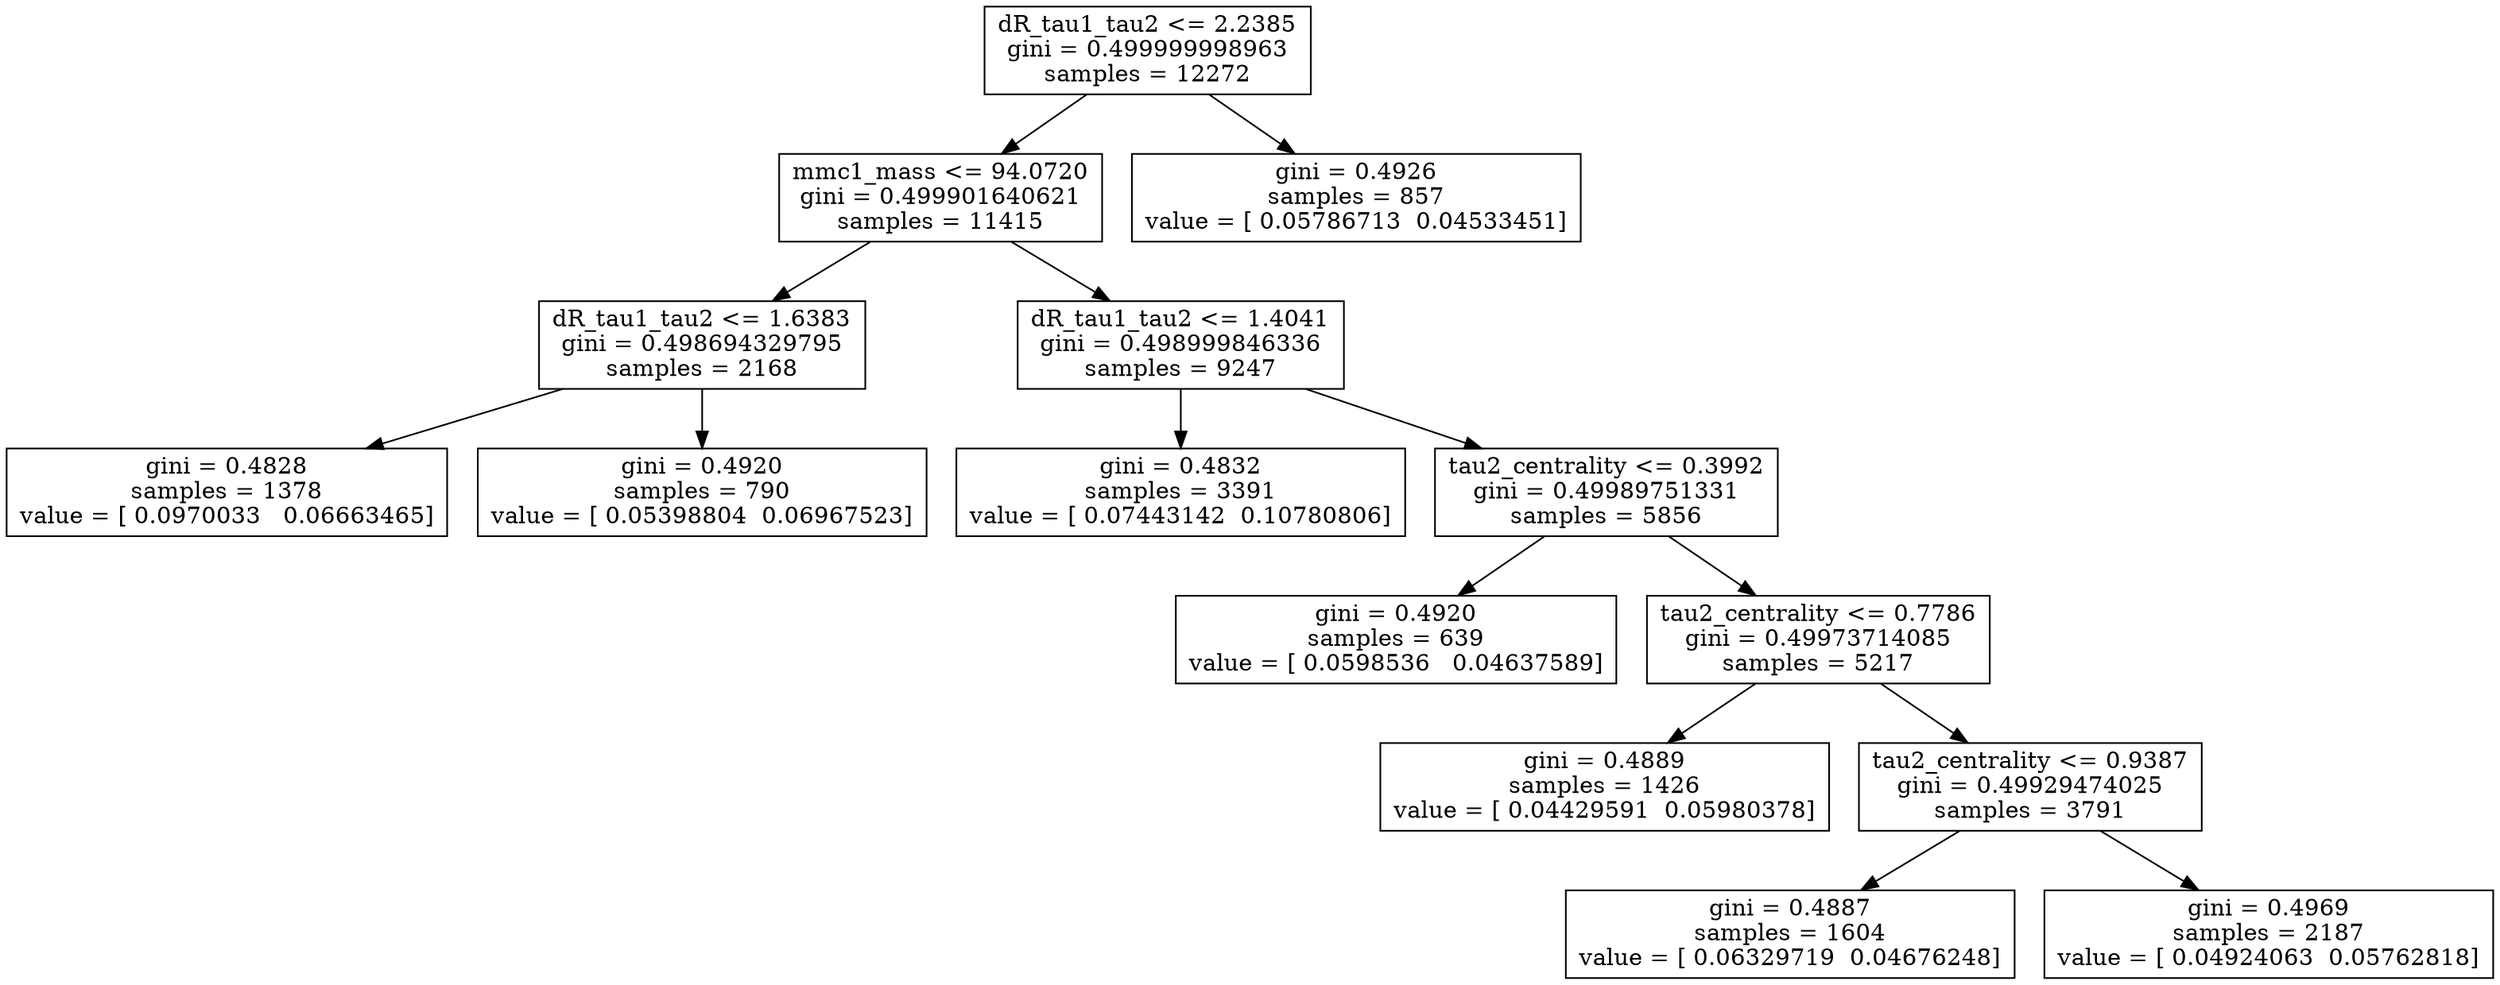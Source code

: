 digraph Tree {
0 [label="dR_tau1_tau2 <= 2.2385\ngini = 0.499999998963\nsamples = 12272", shape="box"] ;
1 [label="mmc1_mass <= 94.0720\ngini = 0.499901640621\nsamples = 11415", shape="box"] ;
0 -> 1 ;
2 [label="dR_tau1_tau2 <= 1.6383\ngini = 0.498694329795\nsamples = 2168", shape="box"] ;
1 -> 2 ;
3 [label="gini = 0.4828\nsamples = 1378\nvalue = [ 0.0970033   0.06663465]", shape="box"] ;
2 -> 3 ;
4 [label="gini = 0.4920\nsamples = 790\nvalue = [ 0.05398804  0.06967523]", shape="box"] ;
2 -> 4 ;
5 [label="dR_tau1_tau2 <= 1.4041\ngini = 0.498999846336\nsamples = 9247", shape="box"] ;
1 -> 5 ;
6 [label="gini = 0.4832\nsamples = 3391\nvalue = [ 0.07443142  0.10780806]", shape="box"] ;
5 -> 6 ;
7 [label="tau2_centrality <= 0.3992\ngini = 0.49989751331\nsamples = 5856", shape="box"] ;
5 -> 7 ;
8 [label="gini = 0.4920\nsamples = 639\nvalue = [ 0.0598536   0.04637589]", shape="box"] ;
7 -> 8 ;
9 [label="tau2_centrality <= 0.7786\ngini = 0.49973714085\nsamples = 5217", shape="box"] ;
7 -> 9 ;
10 [label="gini = 0.4889\nsamples = 1426\nvalue = [ 0.04429591  0.05980378]", shape="box"] ;
9 -> 10 ;
11 [label="tau2_centrality <= 0.9387\ngini = 0.49929474025\nsamples = 3791", shape="box"] ;
9 -> 11 ;
12 [label="gini = 0.4887\nsamples = 1604\nvalue = [ 0.06329719  0.04676248]", shape="box"] ;
11 -> 12 ;
13 [label="gini = 0.4969\nsamples = 2187\nvalue = [ 0.04924063  0.05762818]", shape="box"] ;
11 -> 13 ;
14 [label="gini = 0.4926\nsamples = 857\nvalue = [ 0.05786713  0.04533451]", shape="box"] ;
0 -> 14 ;
}